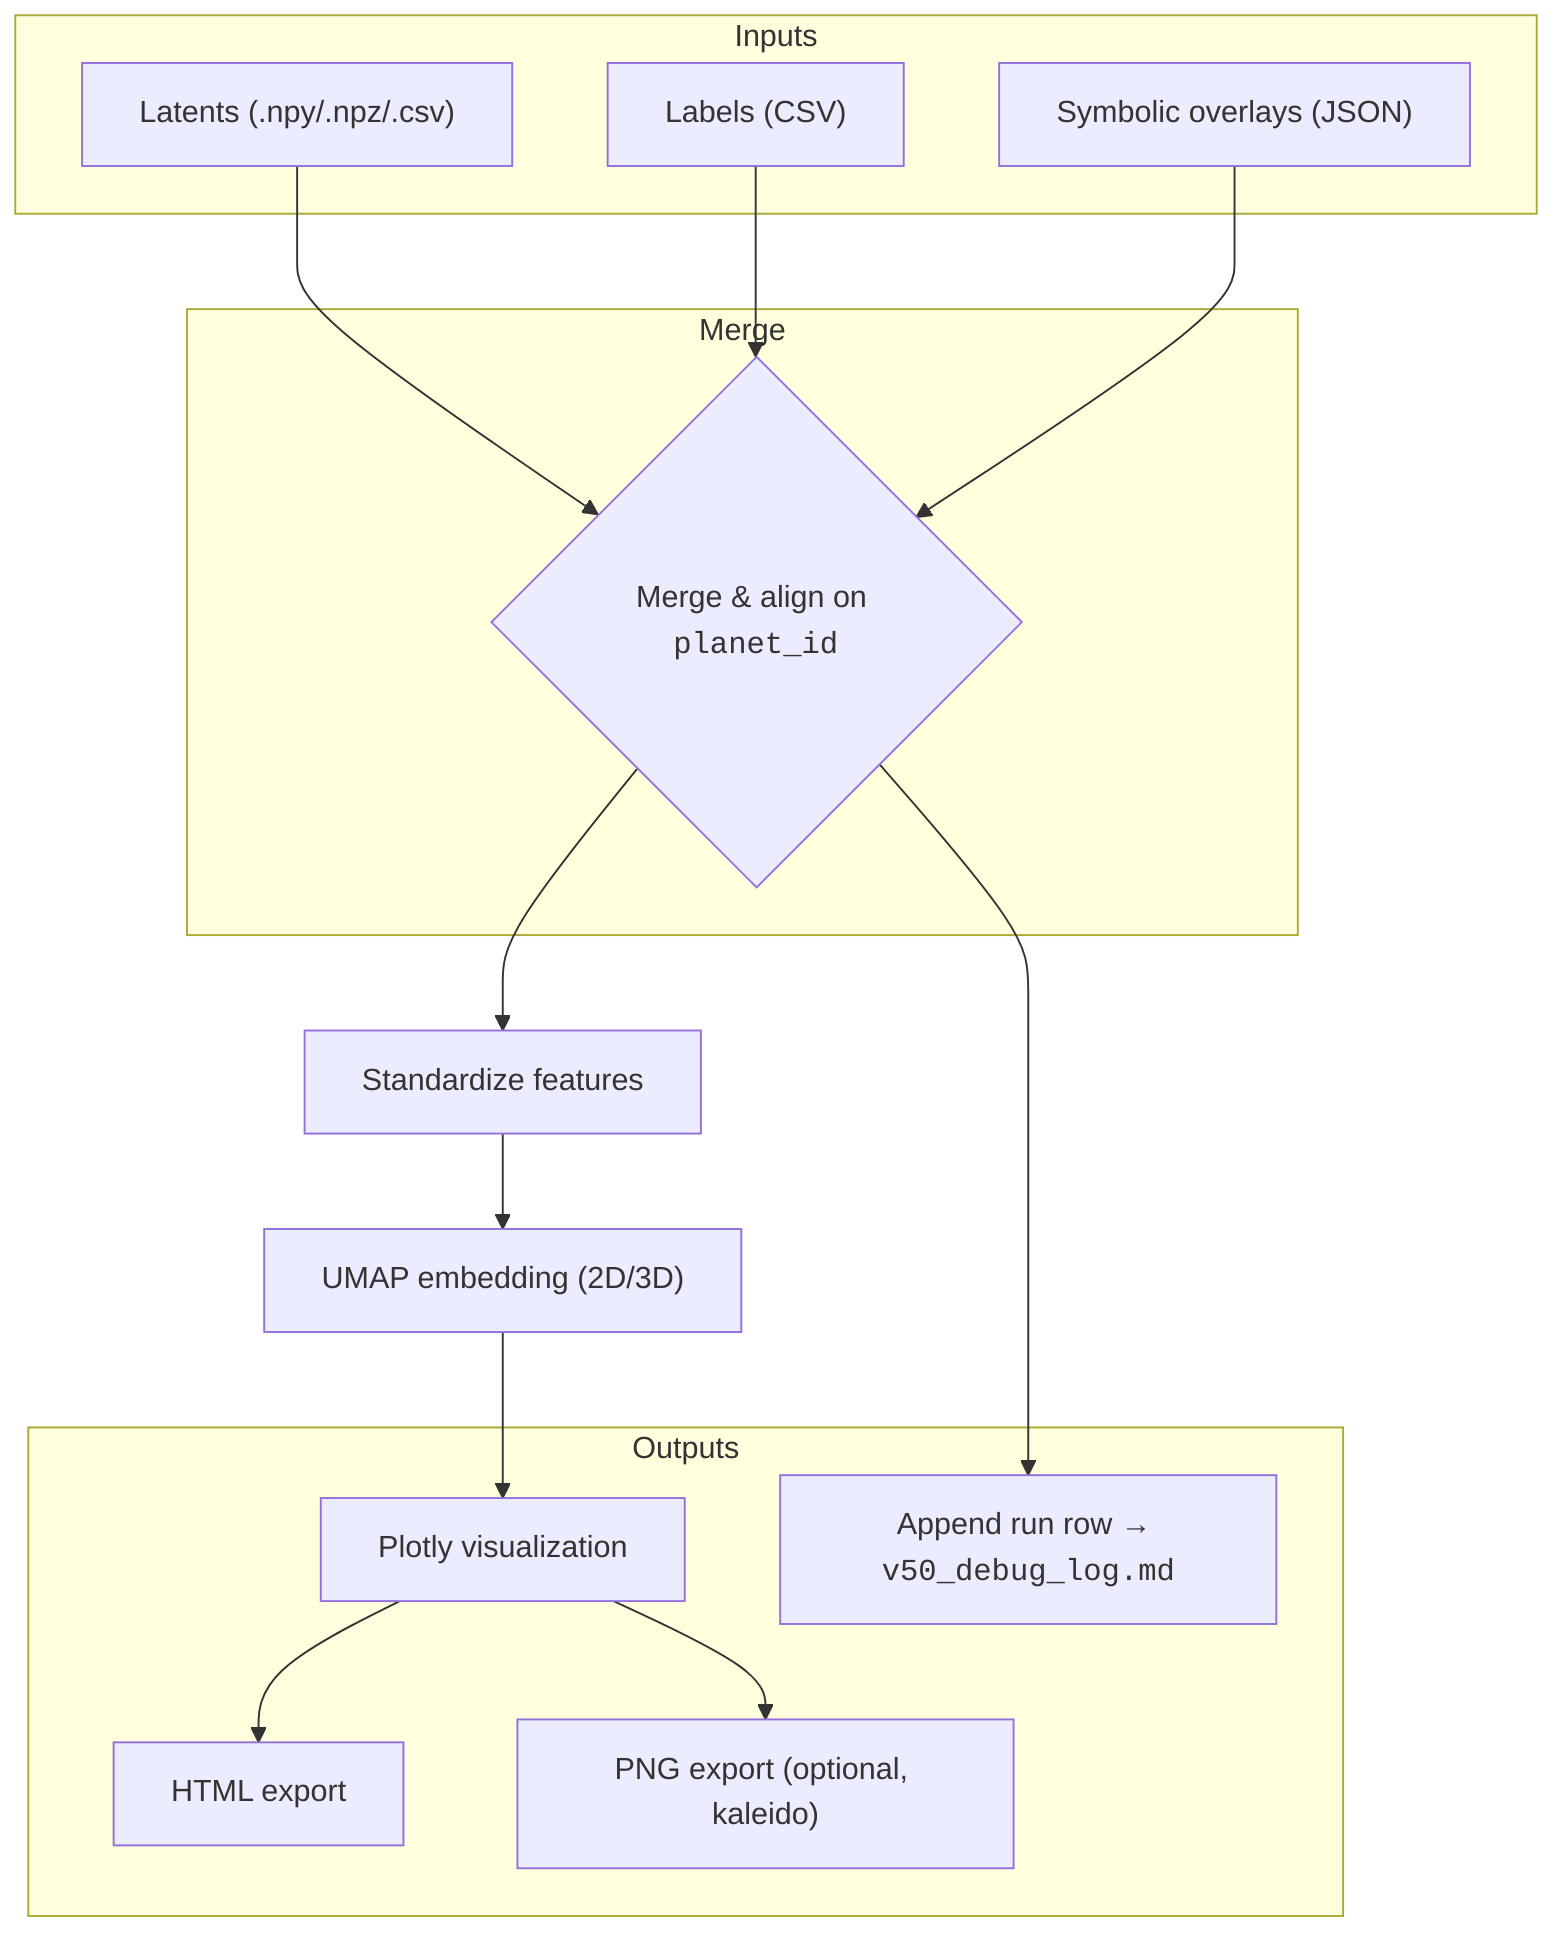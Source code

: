 %% SpectraMind V50 — UMAP Plotter Architecture
%% File: docs/diagrams/umap_architecture.mmd

flowchart TD
  %% ---------------------------
  %% Inputs
  %% ---------------------------
  subgraph Inputs
    A["Latents (.npy/.npz/.csv)"]
    B["Labels (CSV)"]
    C["Symbolic overlays (JSON)"]
  end

  %% ---------------------------
  %% Merge/Align
  %% ---------------------------
  subgraph Merge
    M{"Merge & align on <code>planet_id</code>"}
  end

  A --> M
  B --> M
  C --> M

  %% ---------------------------
  %% Processing & UMAP
  %% ---------------------------
  M --> D["Standardize features"]
  D --> U["UMAP embedding (2D/3D)"]
  U --> P["Plotly visualization"]

  %% ---------------------------
  %% Outputs
  %% ---------------------------
  subgraph Outputs
    P --> H1["HTML export"]
    P --> H2["PNG export (optional, kaleido)"]
    M --> L["Append run row → <code>v50_debug_log.md</code>"]
  end

  %% ---------------------------
  %% Notes (rendered as comments for clarity)
  %% - Determinism controlled via seed
  %% - Encodings (color/size/opacity/symbol) bound at plotting stage
  %% - Artifacts written under ${paths.artifacts}
  %% ---------------------------